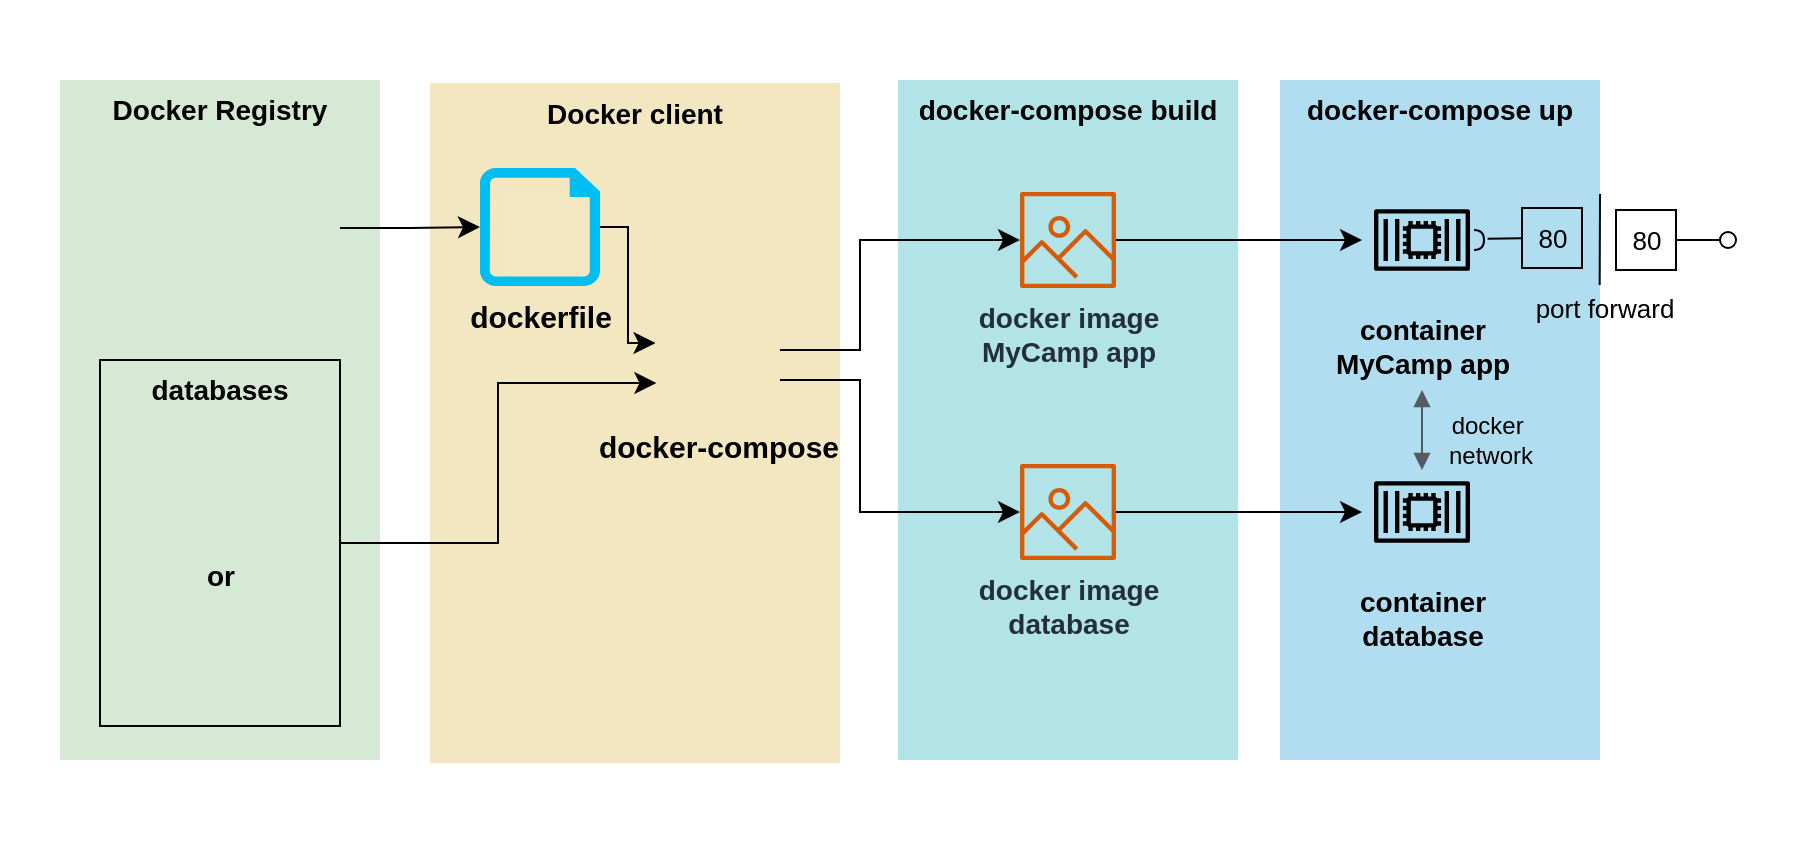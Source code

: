 <mxfile version="21.1.2" type="device">
  <diagram name="Page-1" id="5Wglo7w0_JC272hotTSS">
    <mxGraphModel dx="1125" dy="762" grid="1" gridSize="10" guides="1" tooltips="1" connect="1" arrows="1" fold="1" page="1" pageScale="1" pageWidth="850" pageHeight="1100" math="0" shadow="0">
      <root>
        <mxCell id="0" />
        <mxCell id="1" parent="0" />
        <mxCell id="iarEWEU0T6fQ7tnvWZeI-82" value="" style="rounded=0;whiteSpace=wrap;html=1;strokeColor=none;" parent="1" vertex="1">
          <mxGeometry x="50" y="120" width="900" height="420" as="geometry" />
        </mxCell>
        <mxCell id="iarEWEU0T6fQ7tnvWZeI-48" value="&lt;font style=&quot;font-size: 14px;&quot;&gt;&lt;b&gt;docker-compose build&lt;/b&gt;&lt;/font&gt;" style="rounded=0;whiteSpace=wrap;html=1;verticalAlign=top;strokeColor=none;fillColor=#b1e3e7;" parent="1" vertex="1">
          <mxGeometry x="499" y="160" width="170" height="340" as="geometry" />
        </mxCell>
        <mxCell id="iarEWEU0T6fQ7tnvWZeI-47" value="&lt;font style=&quot;font-size: 14px;&quot;&gt;&lt;b&gt;Docker client&lt;/b&gt;&lt;/font&gt;" style="rounded=0;whiteSpace=wrap;html=1;verticalAlign=top;strokeColor=none;fillColor=#f3e7c2;" parent="1" vertex="1">
          <mxGeometry x="265" y="161.5" width="205" height="340" as="geometry" />
        </mxCell>
        <mxCell id="iarEWEU0T6fQ7tnvWZeI-16" value="&lt;font style=&quot;font-size: 14px;&quot;&gt;&lt;b&gt;Docker Registry&lt;/b&gt;&lt;/font&gt;" style="rounded=0;whiteSpace=wrap;html=1;verticalAlign=top;fillColor=#d6e9d4;strokeColor=none;" parent="1" vertex="1">
          <mxGeometry x="80" y="160" width="160" height="340" as="geometry" />
        </mxCell>
        <mxCell id="iarEWEU0T6fQ7tnvWZeI-5" value="&lt;font style=&quot;font-size: 14px;&quot;&gt;&lt;b&gt;docker image&lt;br&gt;MyCamp app&lt;br&gt;&lt;/b&gt;&lt;/font&gt;" style="sketch=0;outlineConnect=0;fontColor=#232F3E;gradientColor=none;fillColor=#D45B07;strokeColor=none;dashed=0;verticalLabelPosition=bottom;verticalAlign=top;align=center;html=1;fontSize=12;fontStyle=0;aspect=fixed;pointerEvents=1;shape=mxgraph.aws4.container_registry_image;" parent="1" vertex="1">
          <mxGeometry x="560" y="216" width="48" height="48" as="geometry" />
        </mxCell>
        <mxCell id="iarEWEU0T6fQ7tnvWZeI-14" value="" style="shape=image;imageAspect=0;aspect=fixed;verticalLabelPosition=bottom;verticalAlign=top;image=https://www.vectorlogo.zone/logos/nodejs/nodejs-ar21.svg;" parent="1" vertex="1">
          <mxGeometry x="100" y="204" width="120" height="60" as="geometry" />
        </mxCell>
        <mxCell id="iarEWEU0T6fQ7tnvWZeI-23" value="&lt;font style=&quot;font-size: 15px;&quot;&gt;&lt;b&gt;dockerfile&lt;/b&gt;&lt;/font&gt;" style="verticalLabelPosition=bottom;html=1;verticalAlign=top;align=center;strokeColor=none;fillColor=#00BEF2;shape=mxgraph.azure.file;pointerEvents=1;" parent="1" vertex="1">
          <mxGeometry x="290" y="204" width="60" height="59" as="geometry" />
        </mxCell>
        <mxCell id="iarEWEU0T6fQ7tnvWZeI-29" value="&lt;font style=&quot;font-size: 14px;&quot;&gt;&lt;b&gt;docker image&lt;br&gt;database&lt;br&gt;&lt;/b&gt;&lt;/font&gt;" style="sketch=0;outlineConnect=0;fontColor=#232F3E;gradientColor=none;fillColor=#D45B07;strokeColor=none;dashed=0;verticalLabelPosition=bottom;verticalAlign=top;align=center;html=1;fontSize=12;fontStyle=0;aspect=fixed;pointerEvents=1;shape=mxgraph.aws4.container_registry_image;" parent="1" vertex="1">
          <mxGeometry x="560" y="352" width="48" height="48" as="geometry" />
        </mxCell>
        <mxCell id="iarEWEU0T6fQ7tnvWZeI-53" value="" style="edgeStyle=elbowEdgeStyle;elbow=horizontal;endArrow=classic;html=1;curved=0;rounded=0;endSize=8;startSize=8;exitX=1;exitY=0.5;exitDx=0;exitDy=0;exitPerimeter=0;entryX=-0.005;entryY=0.29;entryDx=0;entryDy=0;entryPerimeter=0;" parent="1" source="iarEWEU0T6fQ7tnvWZeI-23" edge="1">
          <mxGeometry width="50" height="50" relative="1" as="geometry">
            <mxPoint x="480" y="320" as="sourcePoint" />
            <mxPoint x="377.763" y="291.5" as="targetPoint" />
          </mxGeometry>
        </mxCell>
        <mxCell id="iarEWEU0T6fQ7tnvWZeI-56" value="" style="group" parent="1" vertex="1" connectable="0">
          <mxGeometry x="100" y="300" width="120.0" height="188" as="geometry" />
        </mxCell>
        <mxCell id="iarEWEU0T6fQ7tnvWZeI-10" value="" style="shape=image;imageAspect=0;aspect=fixed;verticalLabelPosition=bottom;verticalAlign=top;image=https://www.vectorlogo.zone/logos/mysql/mysql-official.svg;" parent="iarEWEU0T6fQ7tnvWZeI-56" vertex="1">
          <mxGeometry x="8.99" y="28" width="102.02" height="53" as="geometry" />
        </mxCell>
        <mxCell id="iarEWEU0T6fQ7tnvWZeI-13" value="" style="shape=image;imageAspect=0;aspect=fixed;verticalLabelPosition=bottom;verticalAlign=top;image=https://www.vectorlogo.zone/logos/mongodb/mongodb-ar21.svg;" parent="iarEWEU0T6fQ7tnvWZeI-56" vertex="1">
          <mxGeometry x="2.842e-14" y="128" width="120" height="60" as="geometry" />
        </mxCell>
        <mxCell id="iarEWEU0T6fQ7tnvWZeI-54" value="&lt;font style=&quot;font-size: 14px;&quot;&gt;&lt;b&gt;databases&lt;/b&gt;&lt;/font&gt;" style="rounded=0;whiteSpace=wrap;html=1;verticalAlign=top;fillColor=none;" parent="iarEWEU0T6fQ7tnvWZeI-56" vertex="1">
          <mxGeometry width="120" height="183" as="geometry" />
        </mxCell>
        <mxCell id="iarEWEU0T6fQ7tnvWZeI-55" value="or" style="text;html=1;align=center;verticalAlign=middle;resizable=0;points=[];autosize=1;strokeColor=none;fillColor=none;fontSize=14;fontStyle=1" parent="iarEWEU0T6fQ7tnvWZeI-56" vertex="1">
          <mxGeometry x="40" y="93" width="40" height="30" as="geometry" />
        </mxCell>
        <mxCell id="iarEWEU0T6fQ7tnvWZeI-57" value="" style="edgeStyle=elbowEdgeStyle;elbow=horizontal;endArrow=classic;html=1;curved=0;rounded=0;endSize=8;startSize=8;entryX=0.004;entryY=0.69;entryDx=0;entryDy=0;entryPerimeter=0;" parent="1" source="iarEWEU0T6fQ7tnvWZeI-54" edge="1">
          <mxGeometry width="50" height="50" relative="1" as="geometry">
            <mxPoint x="480" y="480" as="sourcePoint" />
            <mxPoint x="378.19" y="311.5" as="targetPoint" />
          </mxGeometry>
        </mxCell>
        <mxCell id="iarEWEU0T6fQ7tnvWZeI-59" value="" style="edgeStyle=elbowEdgeStyle;elbow=horizontal;endArrow=classic;html=1;curved=0;rounded=0;endSize=8;startSize=8;exitX=1;exitY=0.5;exitDx=0;exitDy=0;entryX=0;entryY=0.5;entryDx=0;entryDy=0;entryPerimeter=0;" parent="1" source="iarEWEU0T6fQ7tnvWZeI-14" target="iarEWEU0T6fQ7tnvWZeI-23" edge="1">
          <mxGeometry width="50" height="50" relative="1" as="geometry">
            <mxPoint x="480" y="480" as="sourcePoint" />
            <mxPoint x="530" y="430" as="targetPoint" />
          </mxGeometry>
        </mxCell>
        <mxCell id="iarEWEU0T6fQ7tnvWZeI-61" value="" style="edgeStyle=elbowEdgeStyle;elbow=horizontal;endArrow=classic;html=1;curved=0;rounded=0;endSize=8;startSize=8;" parent="1" target="iarEWEU0T6fQ7tnvWZeI-5" edge="1">
          <mxGeometry width="50" height="50" relative="1" as="geometry">
            <mxPoint x="440" y="295" as="sourcePoint" />
            <mxPoint x="530" y="430" as="targetPoint" />
            <Array as="points">
              <mxPoint x="480" y="280" />
            </Array>
          </mxGeometry>
        </mxCell>
        <mxCell id="iarEWEU0T6fQ7tnvWZeI-62" value="" style="edgeStyle=elbowEdgeStyle;elbow=horizontal;endArrow=classic;html=1;curved=0;rounded=0;endSize=8;startSize=8;" parent="1" target="iarEWEU0T6fQ7tnvWZeI-29" edge="1">
          <mxGeometry width="50" height="50" relative="1" as="geometry">
            <mxPoint x="440" y="310" as="sourcePoint" />
            <mxPoint x="530" y="430" as="targetPoint" />
            <Array as="points">
              <mxPoint x="480" y="350" />
            </Array>
          </mxGeometry>
        </mxCell>
        <mxCell id="iarEWEU0T6fQ7tnvWZeI-49" value="&lt;font style=&quot;font-size: 14px;&quot;&gt;&lt;b&gt;docker-compose up&lt;/b&gt;&lt;/font&gt;" style="rounded=0;whiteSpace=wrap;html=1;verticalAlign=top;fillColor=#b1ddf0;strokeColor=none;" parent="1" vertex="1">
          <mxGeometry x="690" y="160" width="160" height="340" as="geometry" />
        </mxCell>
        <mxCell id="iarEWEU0T6fQ7tnvWZeI-1" value="&lt;font style=&quot;font-size: 14px;&quot;&gt;&lt;b&gt;container&lt;br&gt;MyCamp app&lt;/b&gt;&lt;/font&gt;" style="sketch=0;outlineConnect=0;fillColor=none;dashed=0;verticalLabelPosition=bottom;verticalAlign=top;align=center;html=1;fontSize=12;fontStyle=0;aspect=fixed;shape=mxgraph.aws4.resourceIcon;resIcon=mxgraph.aws4.container_2;" parent="1" vertex="1">
          <mxGeometry x="731" y="210" width="60" height="60" as="geometry" />
        </mxCell>
        <mxCell id="iarEWEU0T6fQ7tnvWZeI-31" value="&lt;font style=&quot;font-size: 14px;&quot;&gt;&lt;b&gt;container&lt;br&gt;database&lt;/b&gt;&lt;/font&gt;" style="sketch=0;outlineConnect=0;fillColor=none;dashed=0;verticalLabelPosition=bottom;verticalAlign=top;align=center;html=1;fontSize=12;fontStyle=0;aspect=fixed;shape=mxgraph.aws4.resourceIcon;resIcon=mxgraph.aws4.container_2;" parent="1" vertex="1">
          <mxGeometry x="731" y="346" width="60" height="60" as="geometry" />
        </mxCell>
        <mxCell id="iarEWEU0T6fQ7tnvWZeI-45" value="" style="edgeStyle=orthogonalEdgeStyle;html=1;endArrow=block;elbow=vertical;startArrow=block;startFill=1;endFill=1;strokeColor=#545B64;rounded=0;" parent="1" edge="1">
          <mxGeometry width="100" relative="1" as="geometry">
            <mxPoint x="761" y="315" as="sourcePoint" />
            <mxPoint x="761" y="355" as="targetPoint" />
            <Array as="points">
              <mxPoint x="761" y="335" />
              <mxPoint x="761" y="335" />
            </Array>
          </mxGeometry>
        </mxCell>
        <mxCell id="iarEWEU0T6fQ7tnvWZeI-81" value="" style="group" parent="1" vertex="1" connectable="0">
          <mxGeometry x="787" y="217" width="131" height="72" as="geometry" />
        </mxCell>
        <mxCell id="iarEWEU0T6fQ7tnvWZeI-78" value="&lt;font style=&quot;font-size: 13px;&quot;&gt;80&lt;/font&gt;" style="html=1;rounded=0;fontSize=13;fillColor=none;" parent="iarEWEU0T6fQ7tnvWZeI-81" vertex="1">
          <mxGeometry x="24" y="7" width="30" height="30" as="geometry" />
        </mxCell>
        <mxCell id="iarEWEU0T6fQ7tnvWZeI-79" value="" style="endArrow=none;html=1;rounded=0;align=center;verticalAlign=top;endFill=0;labelBackgroundColor=none;endSize=2;entryX=1.36;entryY=0.56;entryDx=0;entryDy=0;entryPerimeter=0;" parent="iarEWEU0T6fQ7tnvWZeI-81" source="iarEWEU0T6fQ7tnvWZeI-78" target="iarEWEU0T6fQ7tnvWZeI-80" edge="1">
          <mxGeometry relative="1" as="geometry">
            <mxPoint x="24" y="23" as="targetPoint" />
          </mxGeometry>
        </mxCell>
        <mxCell id="iarEWEU0T6fQ7tnvWZeI-80" value="" style="shape=requiredInterface;html=1;fontSize=11;align=center;fillColor=none;points=[];aspect=fixed;resizable=0;verticalAlign=bottom;labelPosition=center;verticalLabelPosition=top;flipH=1;rotation=-180;" parent="iarEWEU0T6fQ7tnvWZeI-81" vertex="1">
          <mxGeometry y="18" width="5" height="10" as="geometry" />
        </mxCell>
        <mxCell id="iarEWEU0T6fQ7tnvWZeI-39" value="80" style="html=1;rounded=0;fontSize=13;" parent="iarEWEU0T6fQ7tnvWZeI-81" vertex="1">
          <mxGeometry x="71" y="8" width="30" height="30" as="geometry" />
        </mxCell>
        <mxCell id="iarEWEU0T6fQ7tnvWZeI-40" value="" style="endArrow=none;html=1;rounded=0;align=center;verticalAlign=top;endFill=0;labelBackgroundColor=none;endSize=2;" parent="iarEWEU0T6fQ7tnvWZeI-81" source="iarEWEU0T6fQ7tnvWZeI-39" target="iarEWEU0T6fQ7tnvWZeI-41" edge="1">
          <mxGeometry relative="1" as="geometry" />
        </mxCell>
        <mxCell id="iarEWEU0T6fQ7tnvWZeI-41" value="" style="ellipse;html=1;fontSize=11;align=center;fillColor=none;points=[];aspect=fixed;resizable=0;verticalAlign=bottom;labelPosition=center;verticalLabelPosition=top;flipH=1;" parent="iarEWEU0T6fQ7tnvWZeI-81" vertex="1">
          <mxGeometry x="123" y="19" width="8" height="8" as="geometry" />
        </mxCell>
        <mxCell id="iarEWEU0T6fQ7tnvWZeI-42" value="port forward" style="text;html=1;align=center;verticalAlign=middle;resizable=0;points=[];autosize=1;fillColor=none;fontSize=13;" parent="iarEWEU0T6fQ7tnvWZeI-81" vertex="1">
          <mxGeometry x="20" y="42" width="90" height="30" as="geometry" />
        </mxCell>
        <mxCell id="iarEWEU0T6fQ7tnvWZeI-43" value="" style="endArrow=none;html=1;rounded=0;exitX=0.476;exitY=-0.052;exitDx=0;exitDy=0;exitPerimeter=0;" parent="iarEWEU0T6fQ7tnvWZeI-81" edge="1">
          <mxGeometry width="50" height="50" relative="1" as="geometry">
            <mxPoint x="62.84" y="45.44" as="sourcePoint" />
            <mxPoint x="63" as="targetPoint" />
          </mxGeometry>
        </mxCell>
        <mxCell id="KhEuOL_PGKFncdafOTm1-3" value="docker&amp;nbsp;&lt;br&gt;network" style="text;html=1;align=center;verticalAlign=middle;resizable=0;points=[];autosize=1;strokeColor=none;fillColor=none;" parent="1" vertex="1">
          <mxGeometry x="760" y="320" width="70" height="40" as="geometry" />
        </mxCell>
        <mxCell id="iarEWEU0T6fQ7tnvWZeI-64" value="" style="edgeStyle=elbowEdgeStyle;elbow=horizontal;endArrow=classic;html=1;curved=0;rounded=0;endSize=8;startSize=8;" parent="1" source="iarEWEU0T6fQ7tnvWZeI-5" target="iarEWEU0T6fQ7tnvWZeI-1" edge="1">
          <mxGeometry width="50" height="50" relative="1" as="geometry">
            <mxPoint x="680" y="360" as="sourcePoint" />
            <mxPoint x="730" y="310" as="targetPoint" />
          </mxGeometry>
        </mxCell>
        <mxCell id="iarEWEU0T6fQ7tnvWZeI-65" value="" style="edgeStyle=elbowEdgeStyle;elbow=horizontal;endArrow=classic;html=1;curved=0;rounded=0;endSize=8;startSize=8;" parent="1" source="iarEWEU0T6fQ7tnvWZeI-29" target="iarEWEU0T6fQ7tnvWZeI-31" edge="1">
          <mxGeometry width="50" height="50" relative="1" as="geometry">
            <mxPoint x="680" y="360" as="sourcePoint" />
            <mxPoint x="730" y="310" as="targetPoint" />
          </mxGeometry>
        </mxCell>
        <mxCell id="2feaNEwqzX5sCCu01T5n-5" value="" style="shape=image;html=1;verticalAlign=top;verticalLabelPosition=bottom;labelBackgroundColor=#ffffff;imageAspect=0;aspect=fixed;image=https://cdn0.iconfinder.com/data/icons/social-media-2104/24/social_media_social_media_logo_docker-128.png;imageBackground=#f4e7c2;" parent="1" vertex="1">
          <mxGeometry x="301.75" y="218.75" width="38.5" height="38.5" as="geometry" />
        </mxCell>
        <mxCell id="RqvAWlvHxvrk_1W9F02G-1" value="&lt;b style=&quot;border-color: var(--border-color); font-size: 15px;&quot;&gt;docker-compose&lt;/b&gt;" style="shape=image;html=1;verticalAlign=top;verticalLabelPosition=bottom;labelBackgroundColor=none;imageAspect=0;aspect=fixed;image=https://cdn1.iconfinder.com/data/icons/hawcons/32/699749-icon-103-document-file-yml-128.png;imageBackground=none;" vertex="1" parent="1">
          <mxGeometry x="380" y="270" width="58" height="58" as="geometry" />
        </mxCell>
      </root>
    </mxGraphModel>
  </diagram>
</mxfile>
